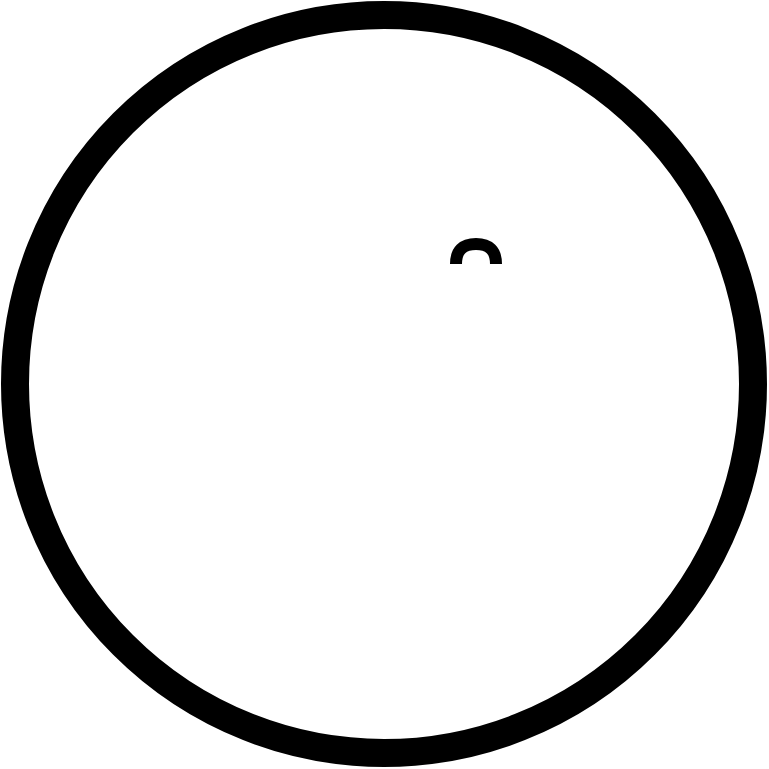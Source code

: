 <mxfile version="24.2.5" type="device">
  <diagram name="Page-1" id="YPOPBX3dcqGfuc3RhGsy">
    <mxGraphModel dx="1122" dy="713" grid="1" gridSize="10" guides="1" tooltips="1" connect="1" arrows="1" fold="1" page="1" pageScale="1" pageWidth="1169" pageHeight="827" math="0" shadow="0">
      <root>
        <mxCell id="0" />
        <mxCell id="1" parent="0" />
        <mxCell id="glC8JqVeRTCvLyoHorfc-6" value="" style="ellipse;whiteSpace=wrap;html=1;aspect=fixed;fillColor=none;strokeWidth=14;" vertex="1" parent="1">
          <mxGeometry x="249.5" y="59.5" width="369" height="369" as="geometry" />
        </mxCell>
        <mxCell id="glC8JqVeRTCvLyoHorfc-2" value="" style="shape=image;html=1;verticalAlign=top;verticalLabelPosition=bottom;labelBackgroundColor=#ffffff;imageAspect=0;aspect=fixed;image=https://cdn1.iconfinder.com/data/icons/ionicons-outline-vol-2/512/newspaper-outline-128.png" vertex="1" parent="1">
          <mxGeometry x="370" y="234" width="128" height="128" as="geometry" />
        </mxCell>
        <mxCell id="glC8JqVeRTCvLyoHorfc-3" value="" style="shape=image;html=1;verticalAlign=top;verticalLabelPosition=bottom;labelBackgroundColor=#ffffff;imageAspect=0;aspect=fixed;image=https://cdn1.iconfinder.com/data/icons/material-core/23/lock-open-128.png;rotation=15;" vertex="1" parent="1">
          <mxGeometry x="498" y="224" width="40" height="40" as="geometry" />
        </mxCell>
        <mxCell id="glC8JqVeRTCvLyoHorfc-4" value="" style="shape=image;html=1;verticalAlign=top;verticalLabelPosition=bottom;labelBackgroundColor=#ffffff;imageAspect=0;aspect=fixed;image=https://cdn0.iconfinder.com/data/icons/eon-social-media-contact-info-2/32/twitter_bird_social_media_trending-128.png;imageBackground=none;rotation=30;" vertex="1" parent="1">
          <mxGeometry x="335" y="94" width="198" height="198" as="geometry" />
        </mxCell>
        <mxCell id="glC8JqVeRTCvLyoHorfc-9" value="" style="endArrow=none;html=1;rounded=0;edgeStyle=orthogonalEdgeStyle;curved=1;strokeWidth=6;" edge="1" parent="1">
          <mxGeometry width="50" height="50" relative="1" as="geometry">
            <mxPoint x="470" y="184" as="sourcePoint" />
            <mxPoint x="490" y="184" as="targetPoint" />
            <Array as="points">
              <mxPoint x="470" y="174" />
              <mxPoint x="490" y="174" />
              <mxPoint x="490" y="184" />
            </Array>
          </mxGeometry>
        </mxCell>
      </root>
    </mxGraphModel>
  </diagram>
</mxfile>
